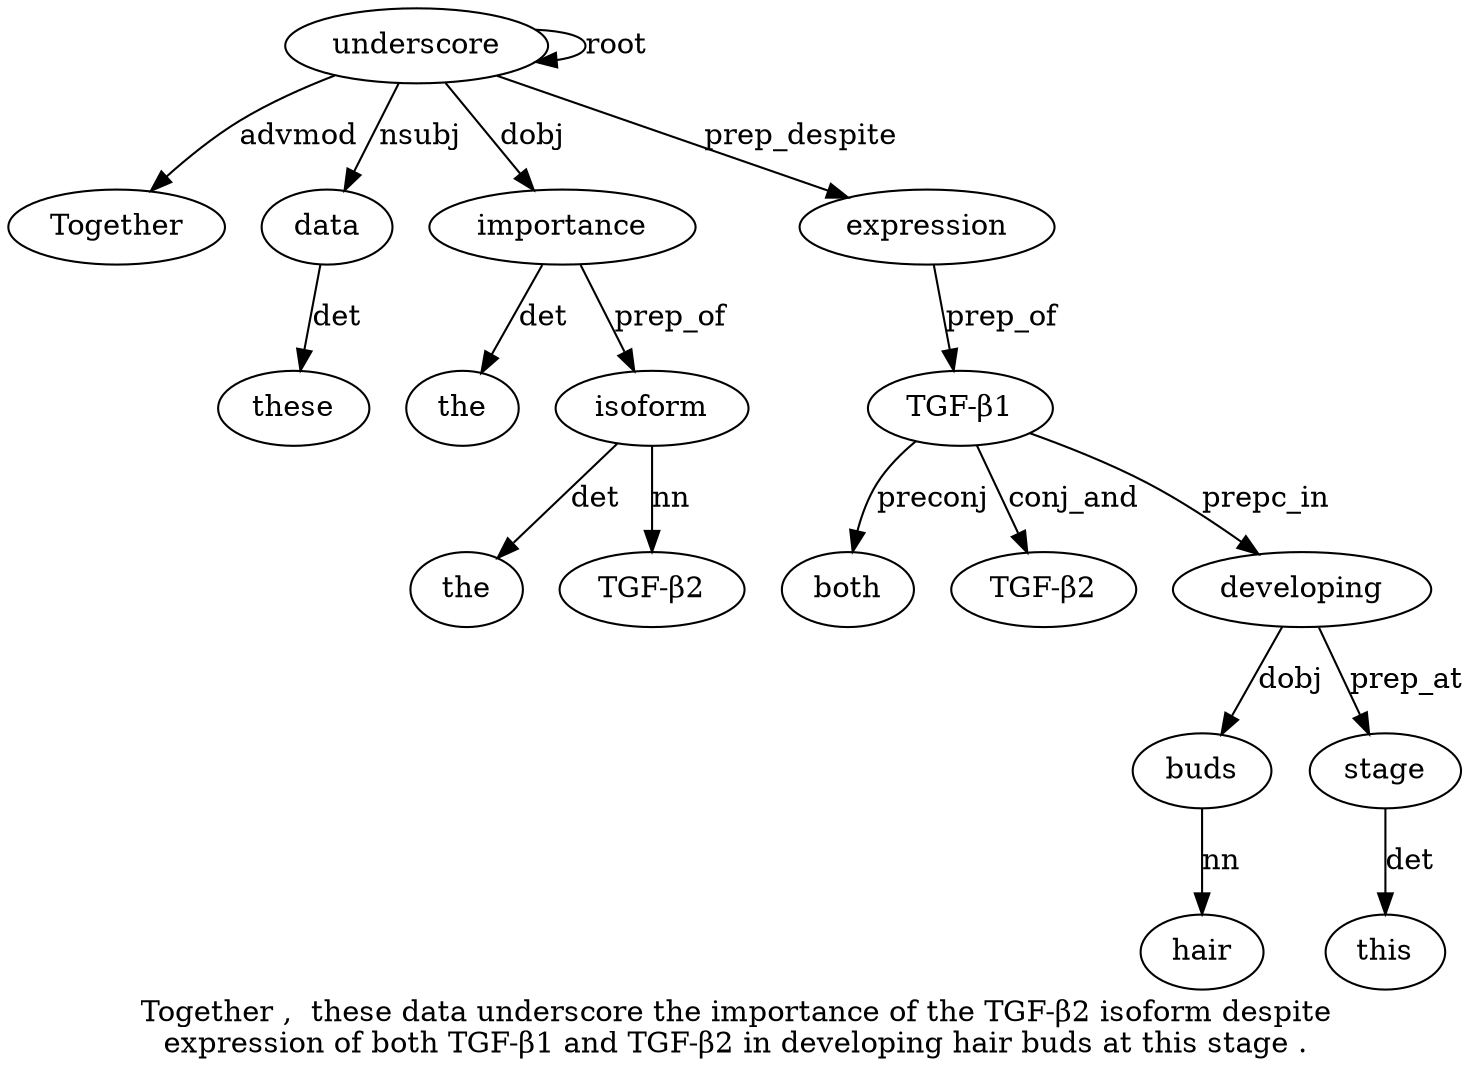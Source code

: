 digraph "Together ,  these data underscore the importance of the TGF-β2 isoform despite expression of both TGF-β1 and TGF-β2 in developing hair buds at this stage ." {
label="Together ,  these data underscore the importance of the TGF-β2 isoform despite
expression of both TGF-β1 and TGF-β2 in developing hair buds at this stage .";
underscore5 [style=filled, fillcolor=white, label=underscore];
Together1 [style=filled, fillcolor=white, label=Together];
underscore5 -> Together1  [label=advmod];
data4 [style=filled, fillcolor=white, label=data];
these3 [style=filled, fillcolor=white, label=these];
data4 -> these3  [label=det];
underscore5 -> data4  [label=nsubj];
underscore5 -> underscore5  [label=root];
importance7 [style=filled, fillcolor=white, label=importance];
the6 [style=filled, fillcolor=white, label=the];
importance7 -> the6  [label=det];
underscore5 -> importance7  [label=dobj];
isoform11 [style=filled, fillcolor=white, label=isoform];
the9 [style=filled, fillcolor=white, label=the];
isoform11 -> the9  [label=det];
"TGF-β210" [style=filled, fillcolor=white, label="TGF-β2"];
isoform11 -> "TGF-β210"  [label=nn];
importance7 -> isoform11  [label=prep_of];
expression13 [style=filled, fillcolor=white, label=expression];
underscore5 -> expression13  [label=prep_despite];
"TGF-β16" [style=filled, fillcolor=white, label="TGF-β1"];
both15 [style=filled, fillcolor=white, label=both];
"TGF-β16" -> both15  [label=preconj];
expression13 -> "TGF-β16"  [label=prep_of];
"TGF-β218" [style=filled, fillcolor=white, label="TGF-β2"];
"TGF-β16" -> "TGF-β218"  [label=conj_and];
developing20 [style=filled, fillcolor=white, label=developing];
"TGF-β16" -> developing20  [label=prepc_in];
buds22 [style=filled, fillcolor=white, label=buds];
hair21 [style=filled, fillcolor=white, label=hair];
buds22 -> hair21  [label=nn];
developing20 -> buds22  [label=dobj];
stage25 [style=filled, fillcolor=white, label=stage];
this24 [style=filled, fillcolor=white, label=this];
stage25 -> this24  [label=det];
developing20 -> stage25  [label=prep_at];
}
